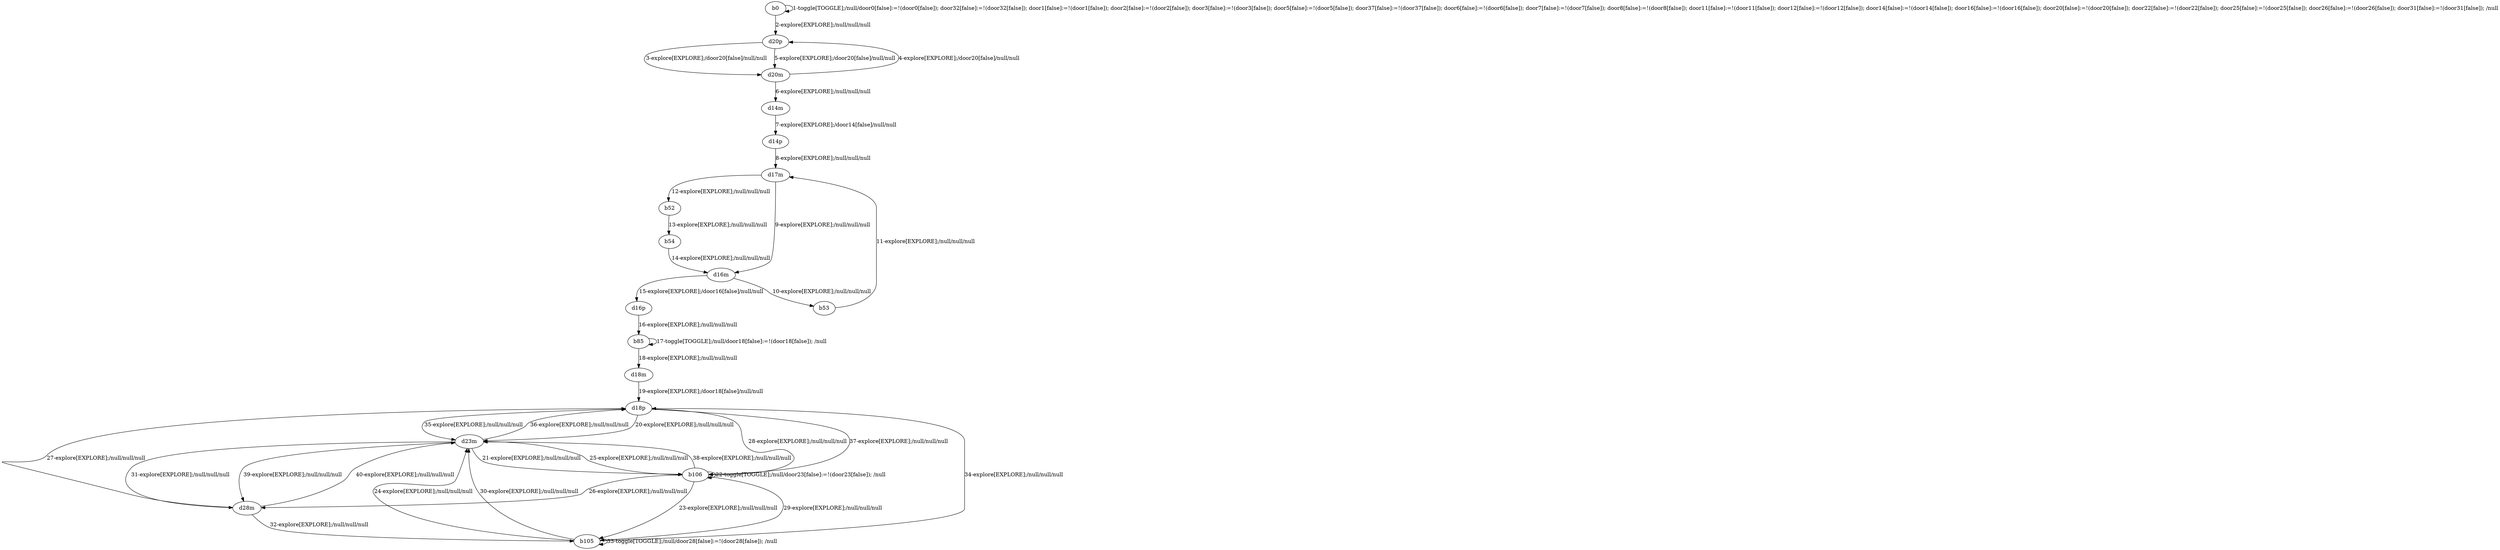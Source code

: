 # Total number of goals covered by this test: 9
# b105 --> d18p
# d18p --> b106
# d23m --> d28m
# b106 --> b106
# b105 --> d23m
# d23m --> d18p
# d28m --> d23m
# d28m --> d18p
# b106 --> b105

digraph g {
"b0" -> "b0" [label = "1-toggle[TOGGLE];/null/door0[false]:=!(door0[false]); door32[false]:=!(door32[false]); door1[false]:=!(door1[false]); door2[false]:=!(door2[false]); door3[false]:=!(door3[false]); door5[false]:=!(door5[false]); door37[false]:=!(door37[false]); door6[false]:=!(door6[false]); door7[false]:=!(door7[false]); door8[false]:=!(door8[false]); door11[false]:=!(door11[false]); door12[false]:=!(door12[false]); door14[false]:=!(door14[false]); door16[false]:=!(door16[false]); door20[false]:=!(door20[false]); door22[false]:=!(door22[false]); door25[false]:=!(door25[false]); door26[false]:=!(door26[false]); door31[false]:=!(door31[false]); /null"];
"b0" -> "d20p" [label = "2-explore[EXPLORE];/null/null/null"];
"d20p" -> "d20m" [label = "3-explore[EXPLORE];/door20[false]/null/null"];
"d20m" -> "d20p" [label = "4-explore[EXPLORE];/door20[false]/null/null"];
"d20p" -> "d20m" [label = "5-explore[EXPLORE];/door20[false]/null/null"];
"d20m" -> "d14m" [label = "6-explore[EXPLORE];/null/null/null"];
"d14m" -> "d14p" [label = "7-explore[EXPLORE];/door14[false]/null/null"];
"d14p" -> "d17m" [label = "8-explore[EXPLORE];/null/null/null"];
"d17m" -> "d16m" [label = "9-explore[EXPLORE];/null/null/null"];
"d16m" -> "b53" [label = "10-explore[EXPLORE];/null/null/null"];
"b53" -> "d17m" [label = "11-explore[EXPLORE];/null/null/null"];
"d17m" -> "b52" [label = "12-explore[EXPLORE];/null/null/null"];
"b52" -> "b54" [label = "13-explore[EXPLORE];/null/null/null"];
"b54" -> "d16m" [label = "14-explore[EXPLORE];/null/null/null"];
"d16m" -> "d16p" [label = "15-explore[EXPLORE];/door16[false]/null/null"];
"d16p" -> "b85" [label = "16-explore[EXPLORE];/null/null/null"];
"b85" -> "b85" [label = "17-toggle[TOGGLE];/null/door18[false]:=!(door18[false]); /null"];
"b85" -> "d18m" [label = "18-explore[EXPLORE];/null/null/null"];
"d18m" -> "d18p" [label = "19-explore[EXPLORE];/door18[false]/null/null"];
"d18p" -> "d23m" [label = "20-explore[EXPLORE];/null/null/null"];
"d23m" -> "b106" [label = "21-explore[EXPLORE];/null/null/null"];
"b106" -> "b106" [label = "22-toggle[TOGGLE];/null/door23[false]:=!(door23[false]); /null"];
"b106" -> "b105" [label = "23-explore[EXPLORE];/null/null/null"];
"b105" -> "d23m" [label = "24-explore[EXPLORE];/null/null/null"];
"d23m" -> "b106" [label = "25-explore[EXPLORE];/null/null/null"];
"b106" -> "d28m" [label = "26-explore[EXPLORE];/null/null/null"];
"d28m" -> "d18p" [label = "27-explore[EXPLORE];/null/null/null"];
"d18p" -> "b106" [label = "28-explore[EXPLORE];/null/null/null"];
"b106" -> "b105" [label = "29-explore[EXPLORE];/null/null/null"];
"b105" -> "d23m" [label = "30-explore[EXPLORE];/null/null/null"];
"d23m" -> "d28m" [label = "31-explore[EXPLORE];/null/null/null"];
"d28m" -> "b105" [label = "32-explore[EXPLORE];/null/null/null"];
"b105" -> "b105" [label = "33-toggle[TOGGLE];/null/door28[false]:=!(door28[false]); /null"];
"b105" -> "d18p" [label = "34-explore[EXPLORE];/null/null/null"];
"d18p" -> "d23m" [label = "35-explore[EXPLORE];/null/null/null"];
"d23m" -> "d18p" [label = "36-explore[EXPLORE];/null/null/null"];
"d18p" -> "b106" [label = "37-explore[EXPLORE];/null/null/null"];
"b106" -> "d23m" [label = "38-explore[EXPLORE];/null/null/null"];
"d23m" -> "d28m" [label = "39-explore[EXPLORE];/null/null/null"];
"d28m" -> "d23m" [label = "40-explore[EXPLORE];/null/null/null"];
}